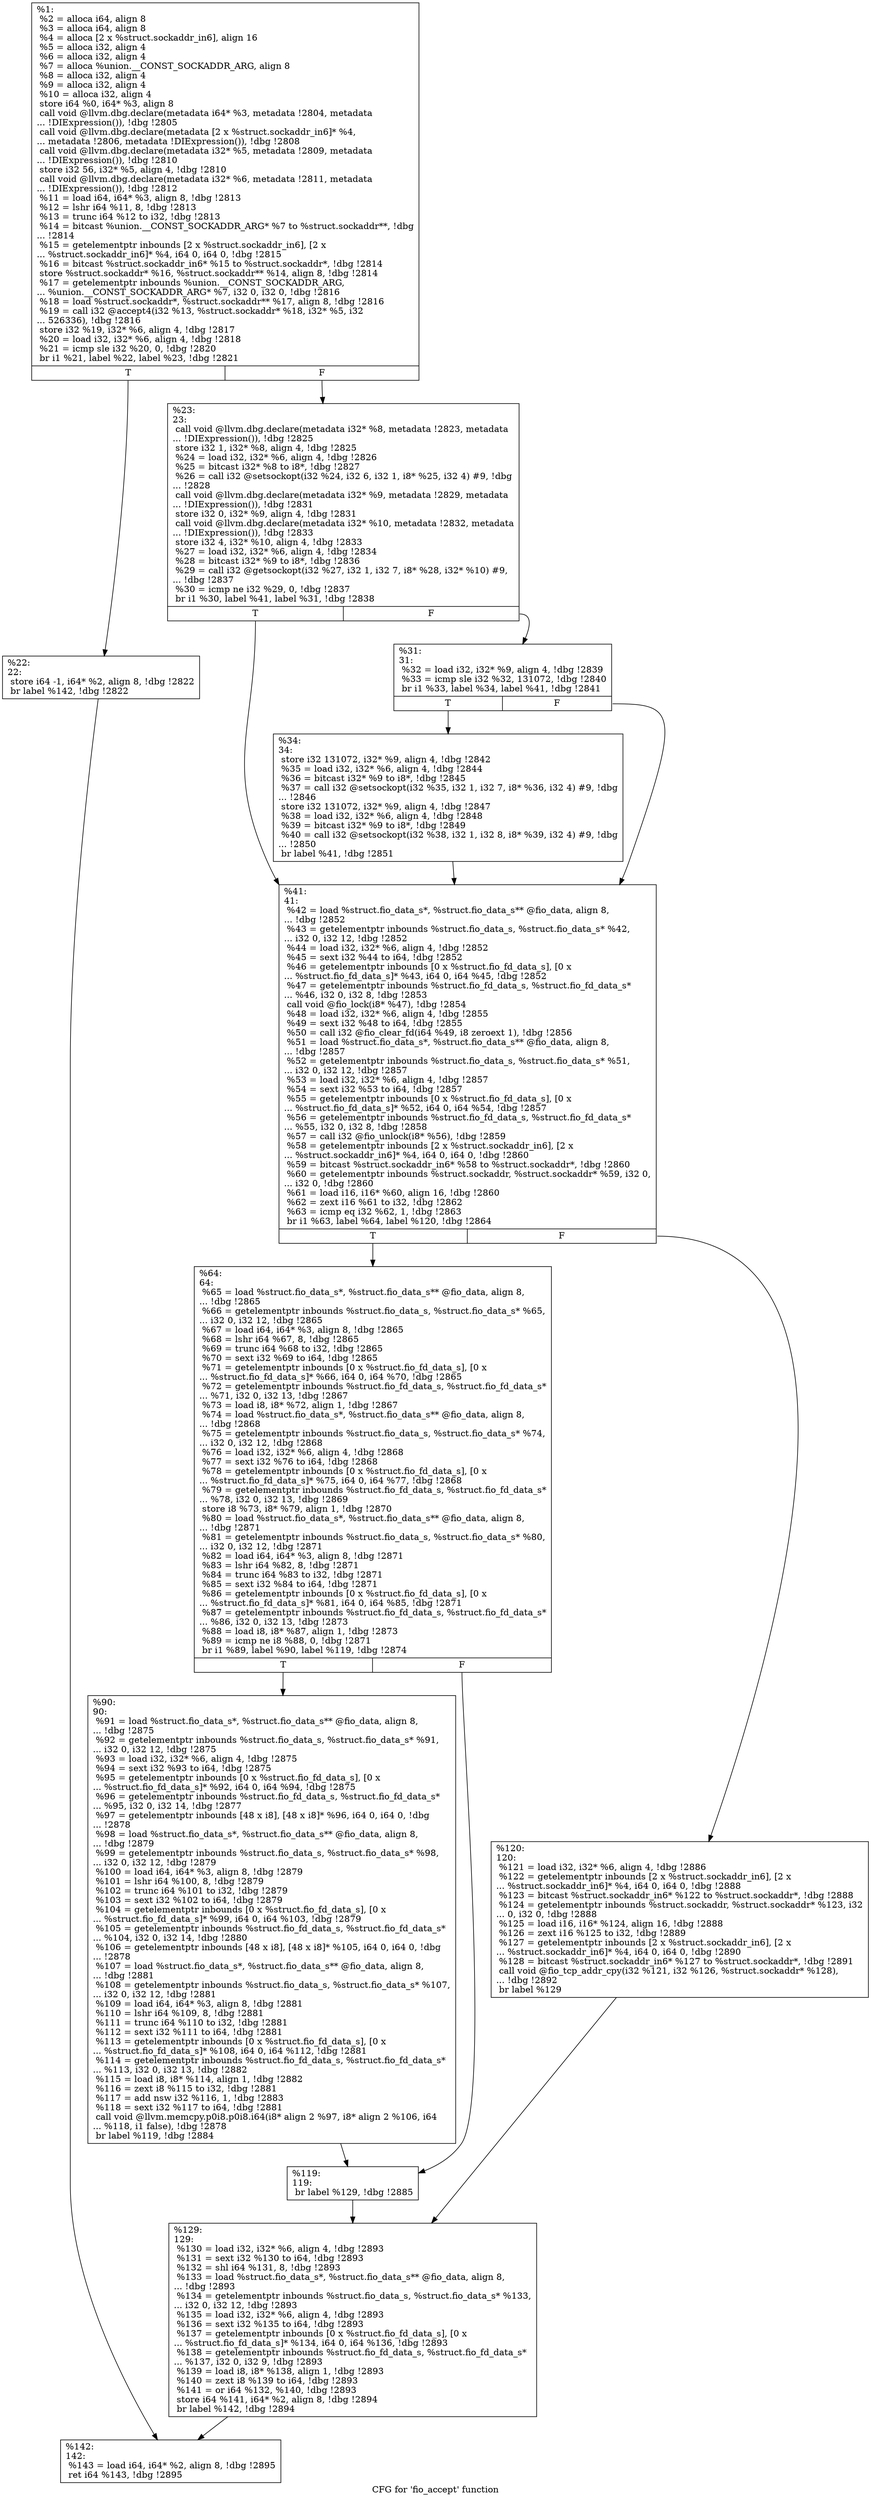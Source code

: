 digraph "CFG for 'fio_accept' function" {
	label="CFG for 'fio_accept' function";

	Node0x5568515f8a10 [shape=record,label="{%1:\l  %2 = alloca i64, align 8\l  %3 = alloca i64, align 8\l  %4 = alloca [2 x %struct.sockaddr_in6], align 16\l  %5 = alloca i32, align 4\l  %6 = alloca i32, align 4\l  %7 = alloca %union.__CONST_SOCKADDR_ARG, align 8\l  %8 = alloca i32, align 4\l  %9 = alloca i32, align 4\l  %10 = alloca i32, align 4\l  store i64 %0, i64* %3, align 8\l  call void @llvm.dbg.declare(metadata i64* %3, metadata !2804, metadata\l... !DIExpression()), !dbg !2805\l  call void @llvm.dbg.declare(metadata [2 x %struct.sockaddr_in6]* %4,\l... metadata !2806, metadata !DIExpression()), !dbg !2808\l  call void @llvm.dbg.declare(metadata i32* %5, metadata !2809, metadata\l... !DIExpression()), !dbg !2810\l  store i32 56, i32* %5, align 4, !dbg !2810\l  call void @llvm.dbg.declare(metadata i32* %6, metadata !2811, metadata\l... !DIExpression()), !dbg !2812\l  %11 = load i64, i64* %3, align 8, !dbg !2813\l  %12 = lshr i64 %11, 8, !dbg !2813\l  %13 = trunc i64 %12 to i32, !dbg !2813\l  %14 = bitcast %union.__CONST_SOCKADDR_ARG* %7 to %struct.sockaddr**, !dbg\l... !2814\l  %15 = getelementptr inbounds [2 x %struct.sockaddr_in6], [2 x\l... %struct.sockaddr_in6]* %4, i64 0, i64 0, !dbg !2815\l  %16 = bitcast %struct.sockaddr_in6* %15 to %struct.sockaddr*, !dbg !2814\l  store %struct.sockaddr* %16, %struct.sockaddr** %14, align 8, !dbg !2814\l  %17 = getelementptr inbounds %union.__CONST_SOCKADDR_ARG,\l... %union.__CONST_SOCKADDR_ARG* %7, i32 0, i32 0, !dbg !2816\l  %18 = load %struct.sockaddr*, %struct.sockaddr** %17, align 8, !dbg !2816\l  %19 = call i32 @accept4(i32 %13, %struct.sockaddr* %18, i32* %5, i32\l... 526336), !dbg !2816\l  store i32 %19, i32* %6, align 4, !dbg !2817\l  %20 = load i32, i32* %6, align 4, !dbg !2818\l  %21 = icmp sle i32 %20, 0, !dbg !2820\l  br i1 %21, label %22, label %23, !dbg !2821\l|{<s0>T|<s1>F}}"];
	Node0x5568515f8a10:s0 -> Node0x5568515f9fb0;
	Node0x5568515f8a10:s1 -> Node0x5568515fa000;
	Node0x5568515f9fb0 [shape=record,label="{%22:\l22:                                               \l  store i64 -1, i64* %2, align 8, !dbg !2822\l  br label %142, !dbg !2822\l}"];
	Node0x5568515f9fb0 -> Node0x5568515fa2d0;
	Node0x5568515fa000 [shape=record,label="{%23:\l23:                                               \l  call void @llvm.dbg.declare(metadata i32* %8, metadata !2823, metadata\l... !DIExpression()), !dbg !2825\l  store i32 1, i32* %8, align 4, !dbg !2825\l  %24 = load i32, i32* %6, align 4, !dbg !2826\l  %25 = bitcast i32* %8 to i8*, !dbg !2827\l  %26 = call i32 @setsockopt(i32 %24, i32 6, i32 1, i8* %25, i32 4) #9, !dbg\l... !2828\l  call void @llvm.dbg.declare(metadata i32* %9, metadata !2829, metadata\l... !DIExpression()), !dbg !2831\l  store i32 0, i32* %9, align 4, !dbg !2831\l  call void @llvm.dbg.declare(metadata i32* %10, metadata !2832, metadata\l... !DIExpression()), !dbg !2833\l  store i32 4, i32* %10, align 4, !dbg !2833\l  %27 = load i32, i32* %6, align 4, !dbg !2834\l  %28 = bitcast i32* %9 to i8*, !dbg !2836\l  %29 = call i32 @getsockopt(i32 %27, i32 1, i32 7, i8* %28, i32* %10) #9,\l... !dbg !2837\l  %30 = icmp ne i32 %29, 0, !dbg !2837\l  br i1 %30, label %41, label %31, !dbg !2838\l|{<s0>T|<s1>F}}"];
	Node0x5568515fa000:s0 -> Node0x5568515fa0f0;
	Node0x5568515fa000:s1 -> Node0x5568515fa050;
	Node0x5568515fa050 [shape=record,label="{%31:\l31:                                               \l  %32 = load i32, i32* %9, align 4, !dbg !2839\l  %33 = icmp sle i32 %32, 131072, !dbg !2840\l  br i1 %33, label %34, label %41, !dbg !2841\l|{<s0>T|<s1>F}}"];
	Node0x5568515fa050:s0 -> Node0x5568515fa0a0;
	Node0x5568515fa050:s1 -> Node0x5568515fa0f0;
	Node0x5568515fa0a0 [shape=record,label="{%34:\l34:                                               \l  store i32 131072, i32* %9, align 4, !dbg !2842\l  %35 = load i32, i32* %6, align 4, !dbg !2844\l  %36 = bitcast i32* %9 to i8*, !dbg !2845\l  %37 = call i32 @setsockopt(i32 %35, i32 1, i32 7, i8* %36, i32 4) #9, !dbg\l... !2846\l  store i32 131072, i32* %9, align 4, !dbg !2847\l  %38 = load i32, i32* %6, align 4, !dbg !2848\l  %39 = bitcast i32* %9 to i8*, !dbg !2849\l  %40 = call i32 @setsockopt(i32 %38, i32 1, i32 8, i8* %39, i32 4) #9, !dbg\l... !2850\l  br label %41, !dbg !2851\l}"];
	Node0x5568515fa0a0 -> Node0x5568515fa0f0;
	Node0x5568515fa0f0 [shape=record,label="{%41:\l41:                                               \l  %42 = load %struct.fio_data_s*, %struct.fio_data_s** @fio_data, align 8,\l... !dbg !2852\l  %43 = getelementptr inbounds %struct.fio_data_s, %struct.fio_data_s* %42,\l... i32 0, i32 12, !dbg !2852\l  %44 = load i32, i32* %6, align 4, !dbg !2852\l  %45 = sext i32 %44 to i64, !dbg !2852\l  %46 = getelementptr inbounds [0 x %struct.fio_fd_data_s], [0 x\l... %struct.fio_fd_data_s]* %43, i64 0, i64 %45, !dbg !2852\l  %47 = getelementptr inbounds %struct.fio_fd_data_s, %struct.fio_fd_data_s*\l... %46, i32 0, i32 8, !dbg !2853\l  call void @fio_lock(i8* %47), !dbg !2854\l  %48 = load i32, i32* %6, align 4, !dbg !2855\l  %49 = sext i32 %48 to i64, !dbg !2855\l  %50 = call i32 @fio_clear_fd(i64 %49, i8 zeroext 1), !dbg !2856\l  %51 = load %struct.fio_data_s*, %struct.fio_data_s** @fio_data, align 8,\l... !dbg !2857\l  %52 = getelementptr inbounds %struct.fio_data_s, %struct.fio_data_s* %51,\l... i32 0, i32 12, !dbg !2857\l  %53 = load i32, i32* %6, align 4, !dbg !2857\l  %54 = sext i32 %53 to i64, !dbg !2857\l  %55 = getelementptr inbounds [0 x %struct.fio_fd_data_s], [0 x\l... %struct.fio_fd_data_s]* %52, i64 0, i64 %54, !dbg !2857\l  %56 = getelementptr inbounds %struct.fio_fd_data_s, %struct.fio_fd_data_s*\l... %55, i32 0, i32 8, !dbg !2858\l  %57 = call i32 @fio_unlock(i8* %56), !dbg !2859\l  %58 = getelementptr inbounds [2 x %struct.sockaddr_in6], [2 x\l... %struct.sockaddr_in6]* %4, i64 0, i64 0, !dbg !2860\l  %59 = bitcast %struct.sockaddr_in6* %58 to %struct.sockaddr*, !dbg !2860\l  %60 = getelementptr inbounds %struct.sockaddr, %struct.sockaddr* %59, i32 0,\l... i32 0, !dbg !2860\l  %61 = load i16, i16* %60, align 16, !dbg !2860\l  %62 = zext i16 %61 to i32, !dbg !2862\l  %63 = icmp eq i32 %62, 1, !dbg !2863\l  br i1 %63, label %64, label %120, !dbg !2864\l|{<s0>T|<s1>F}}"];
	Node0x5568515fa0f0:s0 -> Node0x5568515fa140;
	Node0x5568515fa0f0:s1 -> Node0x5568515fa230;
	Node0x5568515fa140 [shape=record,label="{%64:\l64:                                               \l  %65 = load %struct.fio_data_s*, %struct.fio_data_s** @fio_data, align 8,\l... !dbg !2865\l  %66 = getelementptr inbounds %struct.fio_data_s, %struct.fio_data_s* %65,\l... i32 0, i32 12, !dbg !2865\l  %67 = load i64, i64* %3, align 8, !dbg !2865\l  %68 = lshr i64 %67, 8, !dbg !2865\l  %69 = trunc i64 %68 to i32, !dbg !2865\l  %70 = sext i32 %69 to i64, !dbg !2865\l  %71 = getelementptr inbounds [0 x %struct.fio_fd_data_s], [0 x\l... %struct.fio_fd_data_s]* %66, i64 0, i64 %70, !dbg !2865\l  %72 = getelementptr inbounds %struct.fio_fd_data_s, %struct.fio_fd_data_s*\l... %71, i32 0, i32 13, !dbg !2867\l  %73 = load i8, i8* %72, align 1, !dbg !2867\l  %74 = load %struct.fio_data_s*, %struct.fio_data_s** @fio_data, align 8,\l... !dbg !2868\l  %75 = getelementptr inbounds %struct.fio_data_s, %struct.fio_data_s* %74,\l... i32 0, i32 12, !dbg !2868\l  %76 = load i32, i32* %6, align 4, !dbg !2868\l  %77 = sext i32 %76 to i64, !dbg !2868\l  %78 = getelementptr inbounds [0 x %struct.fio_fd_data_s], [0 x\l... %struct.fio_fd_data_s]* %75, i64 0, i64 %77, !dbg !2868\l  %79 = getelementptr inbounds %struct.fio_fd_data_s, %struct.fio_fd_data_s*\l... %78, i32 0, i32 13, !dbg !2869\l  store i8 %73, i8* %79, align 1, !dbg !2870\l  %80 = load %struct.fio_data_s*, %struct.fio_data_s** @fio_data, align 8,\l... !dbg !2871\l  %81 = getelementptr inbounds %struct.fio_data_s, %struct.fio_data_s* %80,\l... i32 0, i32 12, !dbg !2871\l  %82 = load i64, i64* %3, align 8, !dbg !2871\l  %83 = lshr i64 %82, 8, !dbg !2871\l  %84 = trunc i64 %83 to i32, !dbg !2871\l  %85 = sext i32 %84 to i64, !dbg !2871\l  %86 = getelementptr inbounds [0 x %struct.fio_fd_data_s], [0 x\l... %struct.fio_fd_data_s]* %81, i64 0, i64 %85, !dbg !2871\l  %87 = getelementptr inbounds %struct.fio_fd_data_s, %struct.fio_fd_data_s*\l... %86, i32 0, i32 13, !dbg !2873\l  %88 = load i8, i8* %87, align 1, !dbg !2873\l  %89 = icmp ne i8 %88, 0, !dbg !2871\l  br i1 %89, label %90, label %119, !dbg !2874\l|{<s0>T|<s1>F}}"];
	Node0x5568515fa140:s0 -> Node0x5568515fa190;
	Node0x5568515fa140:s1 -> Node0x5568515fa1e0;
	Node0x5568515fa190 [shape=record,label="{%90:\l90:                                               \l  %91 = load %struct.fio_data_s*, %struct.fio_data_s** @fio_data, align 8,\l... !dbg !2875\l  %92 = getelementptr inbounds %struct.fio_data_s, %struct.fio_data_s* %91,\l... i32 0, i32 12, !dbg !2875\l  %93 = load i32, i32* %6, align 4, !dbg !2875\l  %94 = sext i32 %93 to i64, !dbg !2875\l  %95 = getelementptr inbounds [0 x %struct.fio_fd_data_s], [0 x\l... %struct.fio_fd_data_s]* %92, i64 0, i64 %94, !dbg !2875\l  %96 = getelementptr inbounds %struct.fio_fd_data_s, %struct.fio_fd_data_s*\l... %95, i32 0, i32 14, !dbg !2877\l  %97 = getelementptr inbounds [48 x i8], [48 x i8]* %96, i64 0, i64 0, !dbg\l... !2878\l  %98 = load %struct.fio_data_s*, %struct.fio_data_s** @fio_data, align 8,\l... !dbg !2879\l  %99 = getelementptr inbounds %struct.fio_data_s, %struct.fio_data_s* %98,\l... i32 0, i32 12, !dbg !2879\l  %100 = load i64, i64* %3, align 8, !dbg !2879\l  %101 = lshr i64 %100, 8, !dbg !2879\l  %102 = trunc i64 %101 to i32, !dbg !2879\l  %103 = sext i32 %102 to i64, !dbg !2879\l  %104 = getelementptr inbounds [0 x %struct.fio_fd_data_s], [0 x\l... %struct.fio_fd_data_s]* %99, i64 0, i64 %103, !dbg !2879\l  %105 = getelementptr inbounds %struct.fio_fd_data_s, %struct.fio_fd_data_s*\l... %104, i32 0, i32 14, !dbg !2880\l  %106 = getelementptr inbounds [48 x i8], [48 x i8]* %105, i64 0, i64 0, !dbg\l... !2878\l  %107 = load %struct.fio_data_s*, %struct.fio_data_s** @fio_data, align 8,\l... !dbg !2881\l  %108 = getelementptr inbounds %struct.fio_data_s, %struct.fio_data_s* %107,\l... i32 0, i32 12, !dbg !2881\l  %109 = load i64, i64* %3, align 8, !dbg !2881\l  %110 = lshr i64 %109, 8, !dbg !2881\l  %111 = trunc i64 %110 to i32, !dbg !2881\l  %112 = sext i32 %111 to i64, !dbg !2881\l  %113 = getelementptr inbounds [0 x %struct.fio_fd_data_s], [0 x\l... %struct.fio_fd_data_s]* %108, i64 0, i64 %112, !dbg !2881\l  %114 = getelementptr inbounds %struct.fio_fd_data_s, %struct.fio_fd_data_s*\l... %113, i32 0, i32 13, !dbg !2882\l  %115 = load i8, i8* %114, align 1, !dbg !2882\l  %116 = zext i8 %115 to i32, !dbg !2881\l  %117 = add nsw i32 %116, 1, !dbg !2883\l  %118 = sext i32 %117 to i64, !dbg !2881\l  call void @llvm.memcpy.p0i8.p0i8.i64(i8* align 2 %97, i8* align 2 %106, i64\l... %118, i1 false), !dbg !2878\l  br label %119, !dbg !2884\l}"];
	Node0x5568515fa190 -> Node0x5568515fa1e0;
	Node0x5568515fa1e0 [shape=record,label="{%119:\l119:                                              \l  br label %129, !dbg !2885\l}"];
	Node0x5568515fa1e0 -> Node0x5568515fa280;
	Node0x5568515fa230 [shape=record,label="{%120:\l120:                                              \l  %121 = load i32, i32* %6, align 4, !dbg !2886\l  %122 = getelementptr inbounds [2 x %struct.sockaddr_in6], [2 x\l... %struct.sockaddr_in6]* %4, i64 0, i64 0, !dbg !2888\l  %123 = bitcast %struct.sockaddr_in6* %122 to %struct.sockaddr*, !dbg !2888\l  %124 = getelementptr inbounds %struct.sockaddr, %struct.sockaddr* %123, i32\l... 0, i32 0, !dbg !2888\l  %125 = load i16, i16* %124, align 16, !dbg !2888\l  %126 = zext i16 %125 to i32, !dbg !2889\l  %127 = getelementptr inbounds [2 x %struct.sockaddr_in6], [2 x\l... %struct.sockaddr_in6]* %4, i64 0, i64 0, !dbg !2890\l  %128 = bitcast %struct.sockaddr_in6* %127 to %struct.sockaddr*, !dbg !2891\l  call void @fio_tcp_addr_cpy(i32 %121, i32 %126, %struct.sockaddr* %128),\l... !dbg !2892\l  br label %129\l}"];
	Node0x5568515fa230 -> Node0x5568515fa280;
	Node0x5568515fa280 [shape=record,label="{%129:\l129:                                              \l  %130 = load i32, i32* %6, align 4, !dbg !2893\l  %131 = sext i32 %130 to i64, !dbg !2893\l  %132 = shl i64 %131, 8, !dbg !2893\l  %133 = load %struct.fio_data_s*, %struct.fio_data_s** @fio_data, align 8,\l... !dbg !2893\l  %134 = getelementptr inbounds %struct.fio_data_s, %struct.fio_data_s* %133,\l... i32 0, i32 12, !dbg !2893\l  %135 = load i32, i32* %6, align 4, !dbg !2893\l  %136 = sext i32 %135 to i64, !dbg !2893\l  %137 = getelementptr inbounds [0 x %struct.fio_fd_data_s], [0 x\l... %struct.fio_fd_data_s]* %134, i64 0, i64 %136, !dbg !2893\l  %138 = getelementptr inbounds %struct.fio_fd_data_s, %struct.fio_fd_data_s*\l... %137, i32 0, i32 9, !dbg !2893\l  %139 = load i8, i8* %138, align 1, !dbg !2893\l  %140 = zext i8 %139 to i64, !dbg !2893\l  %141 = or i64 %132, %140, !dbg !2893\l  store i64 %141, i64* %2, align 8, !dbg !2894\l  br label %142, !dbg !2894\l}"];
	Node0x5568515fa280 -> Node0x5568515fa2d0;
	Node0x5568515fa2d0 [shape=record,label="{%142:\l142:                                              \l  %143 = load i64, i64* %2, align 8, !dbg !2895\l  ret i64 %143, !dbg !2895\l}"];
}
